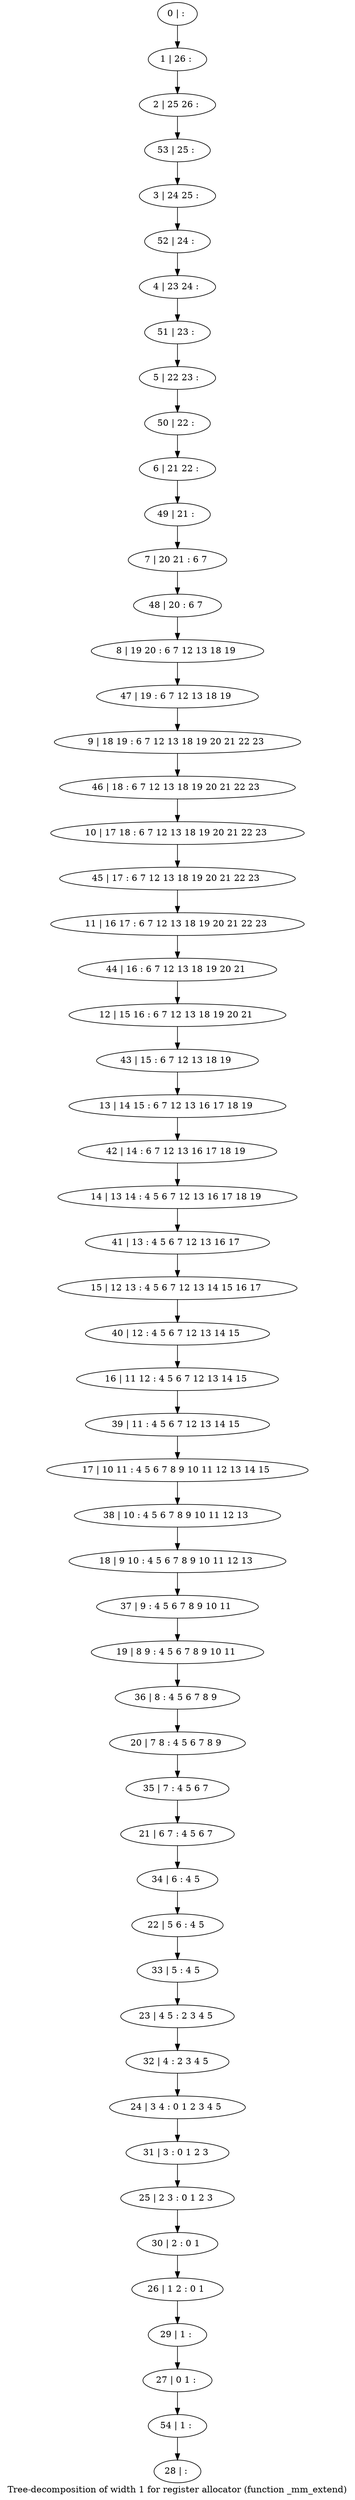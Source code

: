 digraph G {
graph [label="Tree-decomposition of width 1 for register allocator (function _mm_extend)"]
0[label="0 | : "];
1[label="1 | 26 : "];
2[label="2 | 25 26 : "];
3[label="3 | 24 25 : "];
4[label="4 | 23 24 : "];
5[label="5 | 22 23 : "];
6[label="6 | 21 22 : "];
7[label="7 | 20 21 : 6 7 "];
8[label="8 | 19 20 : 6 7 12 13 18 19 "];
9[label="9 | 18 19 : 6 7 12 13 18 19 20 21 22 23 "];
10[label="10 | 17 18 : 6 7 12 13 18 19 20 21 22 23 "];
11[label="11 | 16 17 : 6 7 12 13 18 19 20 21 22 23 "];
12[label="12 | 15 16 : 6 7 12 13 18 19 20 21 "];
13[label="13 | 14 15 : 6 7 12 13 16 17 18 19 "];
14[label="14 | 13 14 : 4 5 6 7 12 13 16 17 18 19 "];
15[label="15 | 12 13 : 4 5 6 7 12 13 14 15 16 17 "];
16[label="16 | 11 12 : 4 5 6 7 12 13 14 15 "];
17[label="17 | 10 11 : 4 5 6 7 8 9 10 11 12 13 14 15 "];
18[label="18 | 9 10 : 4 5 6 7 8 9 10 11 12 13 "];
19[label="19 | 8 9 : 4 5 6 7 8 9 10 11 "];
20[label="20 | 7 8 : 4 5 6 7 8 9 "];
21[label="21 | 6 7 : 4 5 6 7 "];
22[label="22 | 5 6 : 4 5 "];
23[label="23 | 4 5 : 2 3 4 5 "];
24[label="24 | 3 4 : 0 1 2 3 4 5 "];
25[label="25 | 2 3 : 0 1 2 3 "];
26[label="26 | 1 2 : 0 1 "];
27[label="27 | 0 1 : "];
28[label="28 | : "];
29[label="29 | 1 : "];
30[label="30 | 2 : 0 1 "];
31[label="31 | 3 : 0 1 2 3 "];
32[label="32 | 4 : 2 3 4 5 "];
33[label="33 | 5 : 4 5 "];
34[label="34 | 6 : 4 5 "];
35[label="35 | 7 : 4 5 6 7 "];
36[label="36 | 8 : 4 5 6 7 8 9 "];
37[label="37 | 9 : 4 5 6 7 8 9 10 11 "];
38[label="38 | 10 : 4 5 6 7 8 9 10 11 12 13 "];
39[label="39 | 11 : 4 5 6 7 12 13 14 15 "];
40[label="40 | 12 : 4 5 6 7 12 13 14 15 "];
41[label="41 | 13 : 4 5 6 7 12 13 16 17 "];
42[label="42 | 14 : 6 7 12 13 16 17 18 19 "];
43[label="43 | 15 : 6 7 12 13 18 19 "];
44[label="44 | 16 : 6 7 12 13 18 19 20 21 "];
45[label="45 | 17 : 6 7 12 13 18 19 20 21 22 23 "];
46[label="46 | 18 : 6 7 12 13 18 19 20 21 22 23 "];
47[label="47 | 19 : 6 7 12 13 18 19 "];
48[label="48 | 20 : 6 7 "];
49[label="49 | 21 : "];
50[label="50 | 22 : "];
51[label="51 | 23 : "];
52[label="52 | 24 : "];
53[label="53 | 25 : "];
54[label="54 | 1 : "];
0->1 ;
1->2 ;
29->27 ;
26->29 ;
30->26 ;
25->30 ;
31->25 ;
24->31 ;
32->24 ;
23->32 ;
33->23 ;
22->33 ;
34->22 ;
21->34 ;
35->21 ;
20->35 ;
36->20 ;
19->36 ;
37->19 ;
18->37 ;
38->18 ;
17->38 ;
39->17 ;
16->39 ;
40->16 ;
15->40 ;
41->15 ;
14->41 ;
42->14 ;
13->42 ;
43->13 ;
12->43 ;
44->12 ;
11->44 ;
45->11 ;
10->45 ;
46->10 ;
9->46 ;
47->9 ;
8->47 ;
48->8 ;
7->48 ;
49->7 ;
6->49 ;
50->6 ;
5->50 ;
51->5 ;
4->51 ;
52->4 ;
3->52 ;
53->3 ;
2->53 ;
54->28 ;
27->54 ;
}
